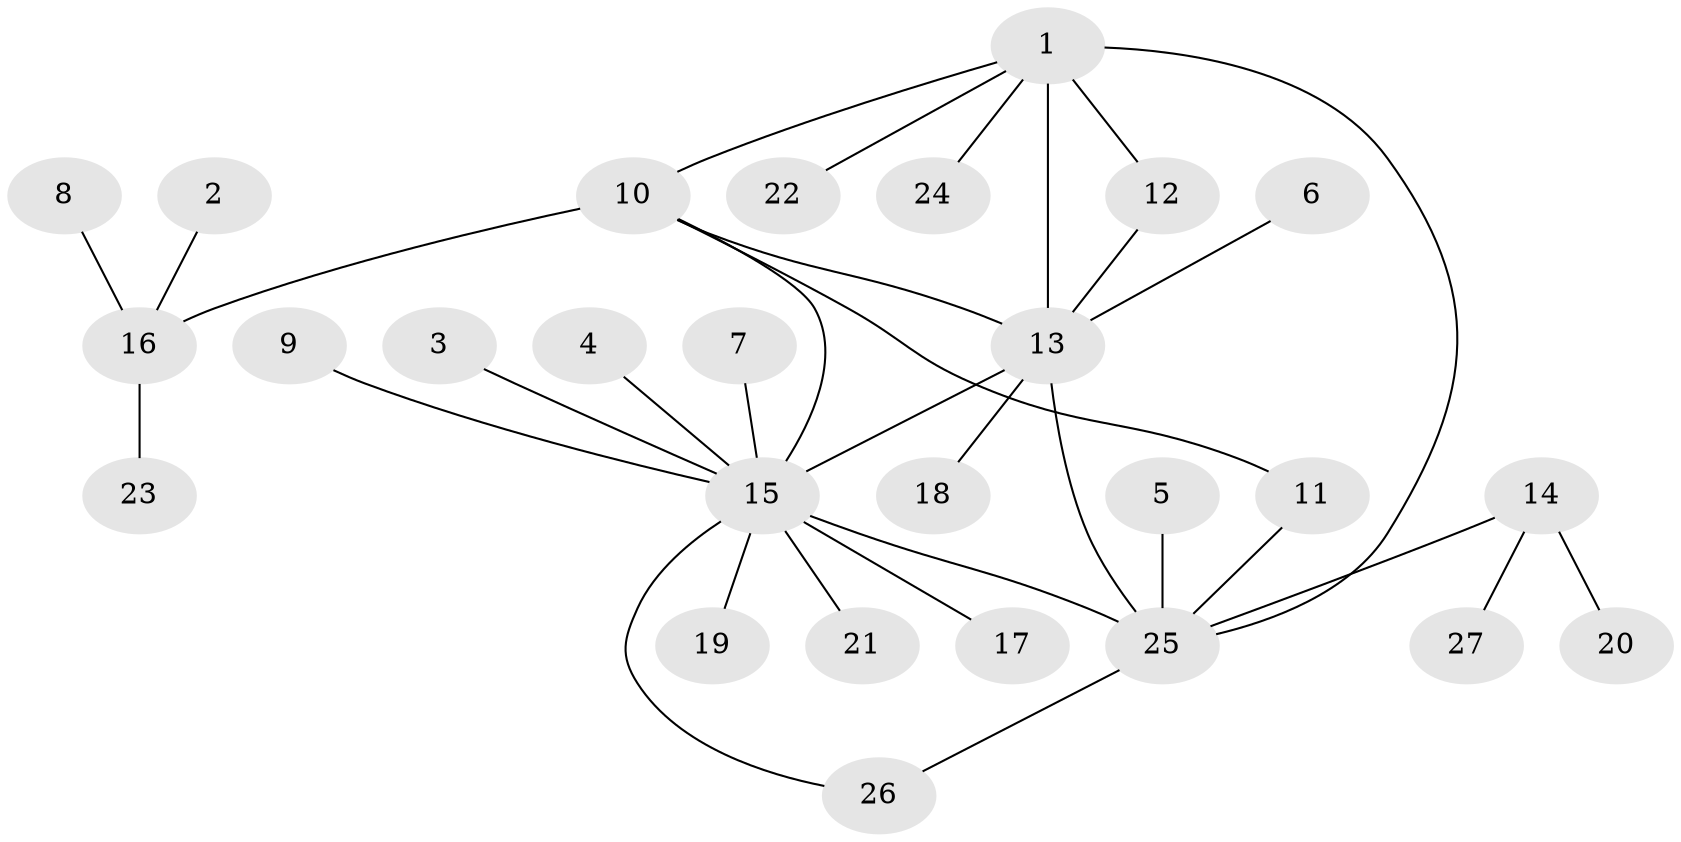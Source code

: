 // original degree distribution, {4: 0.07407407407407407, 5: 0.018518518518518517, 3: 0.09259259259259259, 7: 0.018518518518518517, 8: 0.018518518518518517, 2: 0.2222222222222222, 6: 0.037037037037037035, 14: 0.018518518518518517, 1: 0.5}
// Generated by graph-tools (version 1.1) at 2025/26/03/09/25 03:26:38]
// undirected, 27 vertices, 33 edges
graph export_dot {
graph [start="1"]
  node [color=gray90,style=filled];
  1;
  2;
  3;
  4;
  5;
  6;
  7;
  8;
  9;
  10;
  11;
  12;
  13;
  14;
  15;
  16;
  17;
  18;
  19;
  20;
  21;
  22;
  23;
  24;
  25;
  26;
  27;
  1 -- 10 [weight=1.0];
  1 -- 12 [weight=1.0];
  1 -- 13 [weight=2.0];
  1 -- 22 [weight=1.0];
  1 -- 24 [weight=1.0];
  1 -- 25 [weight=1.0];
  2 -- 16 [weight=1.0];
  3 -- 15 [weight=1.0];
  4 -- 15 [weight=1.0];
  5 -- 25 [weight=1.0];
  6 -- 13 [weight=1.0];
  7 -- 15 [weight=1.0];
  8 -- 16 [weight=1.0];
  9 -- 15 [weight=1.0];
  10 -- 11 [weight=1.0];
  10 -- 13 [weight=2.0];
  10 -- 15 [weight=1.0];
  10 -- 16 [weight=1.0];
  11 -- 25 [weight=1.0];
  12 -- 13 [weight=1.0];
  13 -- 15 [weight=2.0];
  13 -- 18 [weight=1.0];
  13 -- 25 [weight=2.0];
  14 -- 20 [weight=1.0];
  14 -- 25 [weight=1.0];
  14 -- 27 [weight=1.0];
  15 -- 17 [weight=1.0];
  15 -- 19 [weight=1.0];
  15 -- 21 [weight=1.0];
  15 -- 25 [weight=1.0];
  15 -- 26 [weight=1.0];
  16 -- 23 [weight=1.0];
  25 -- 26 [weight=1.0];
}
